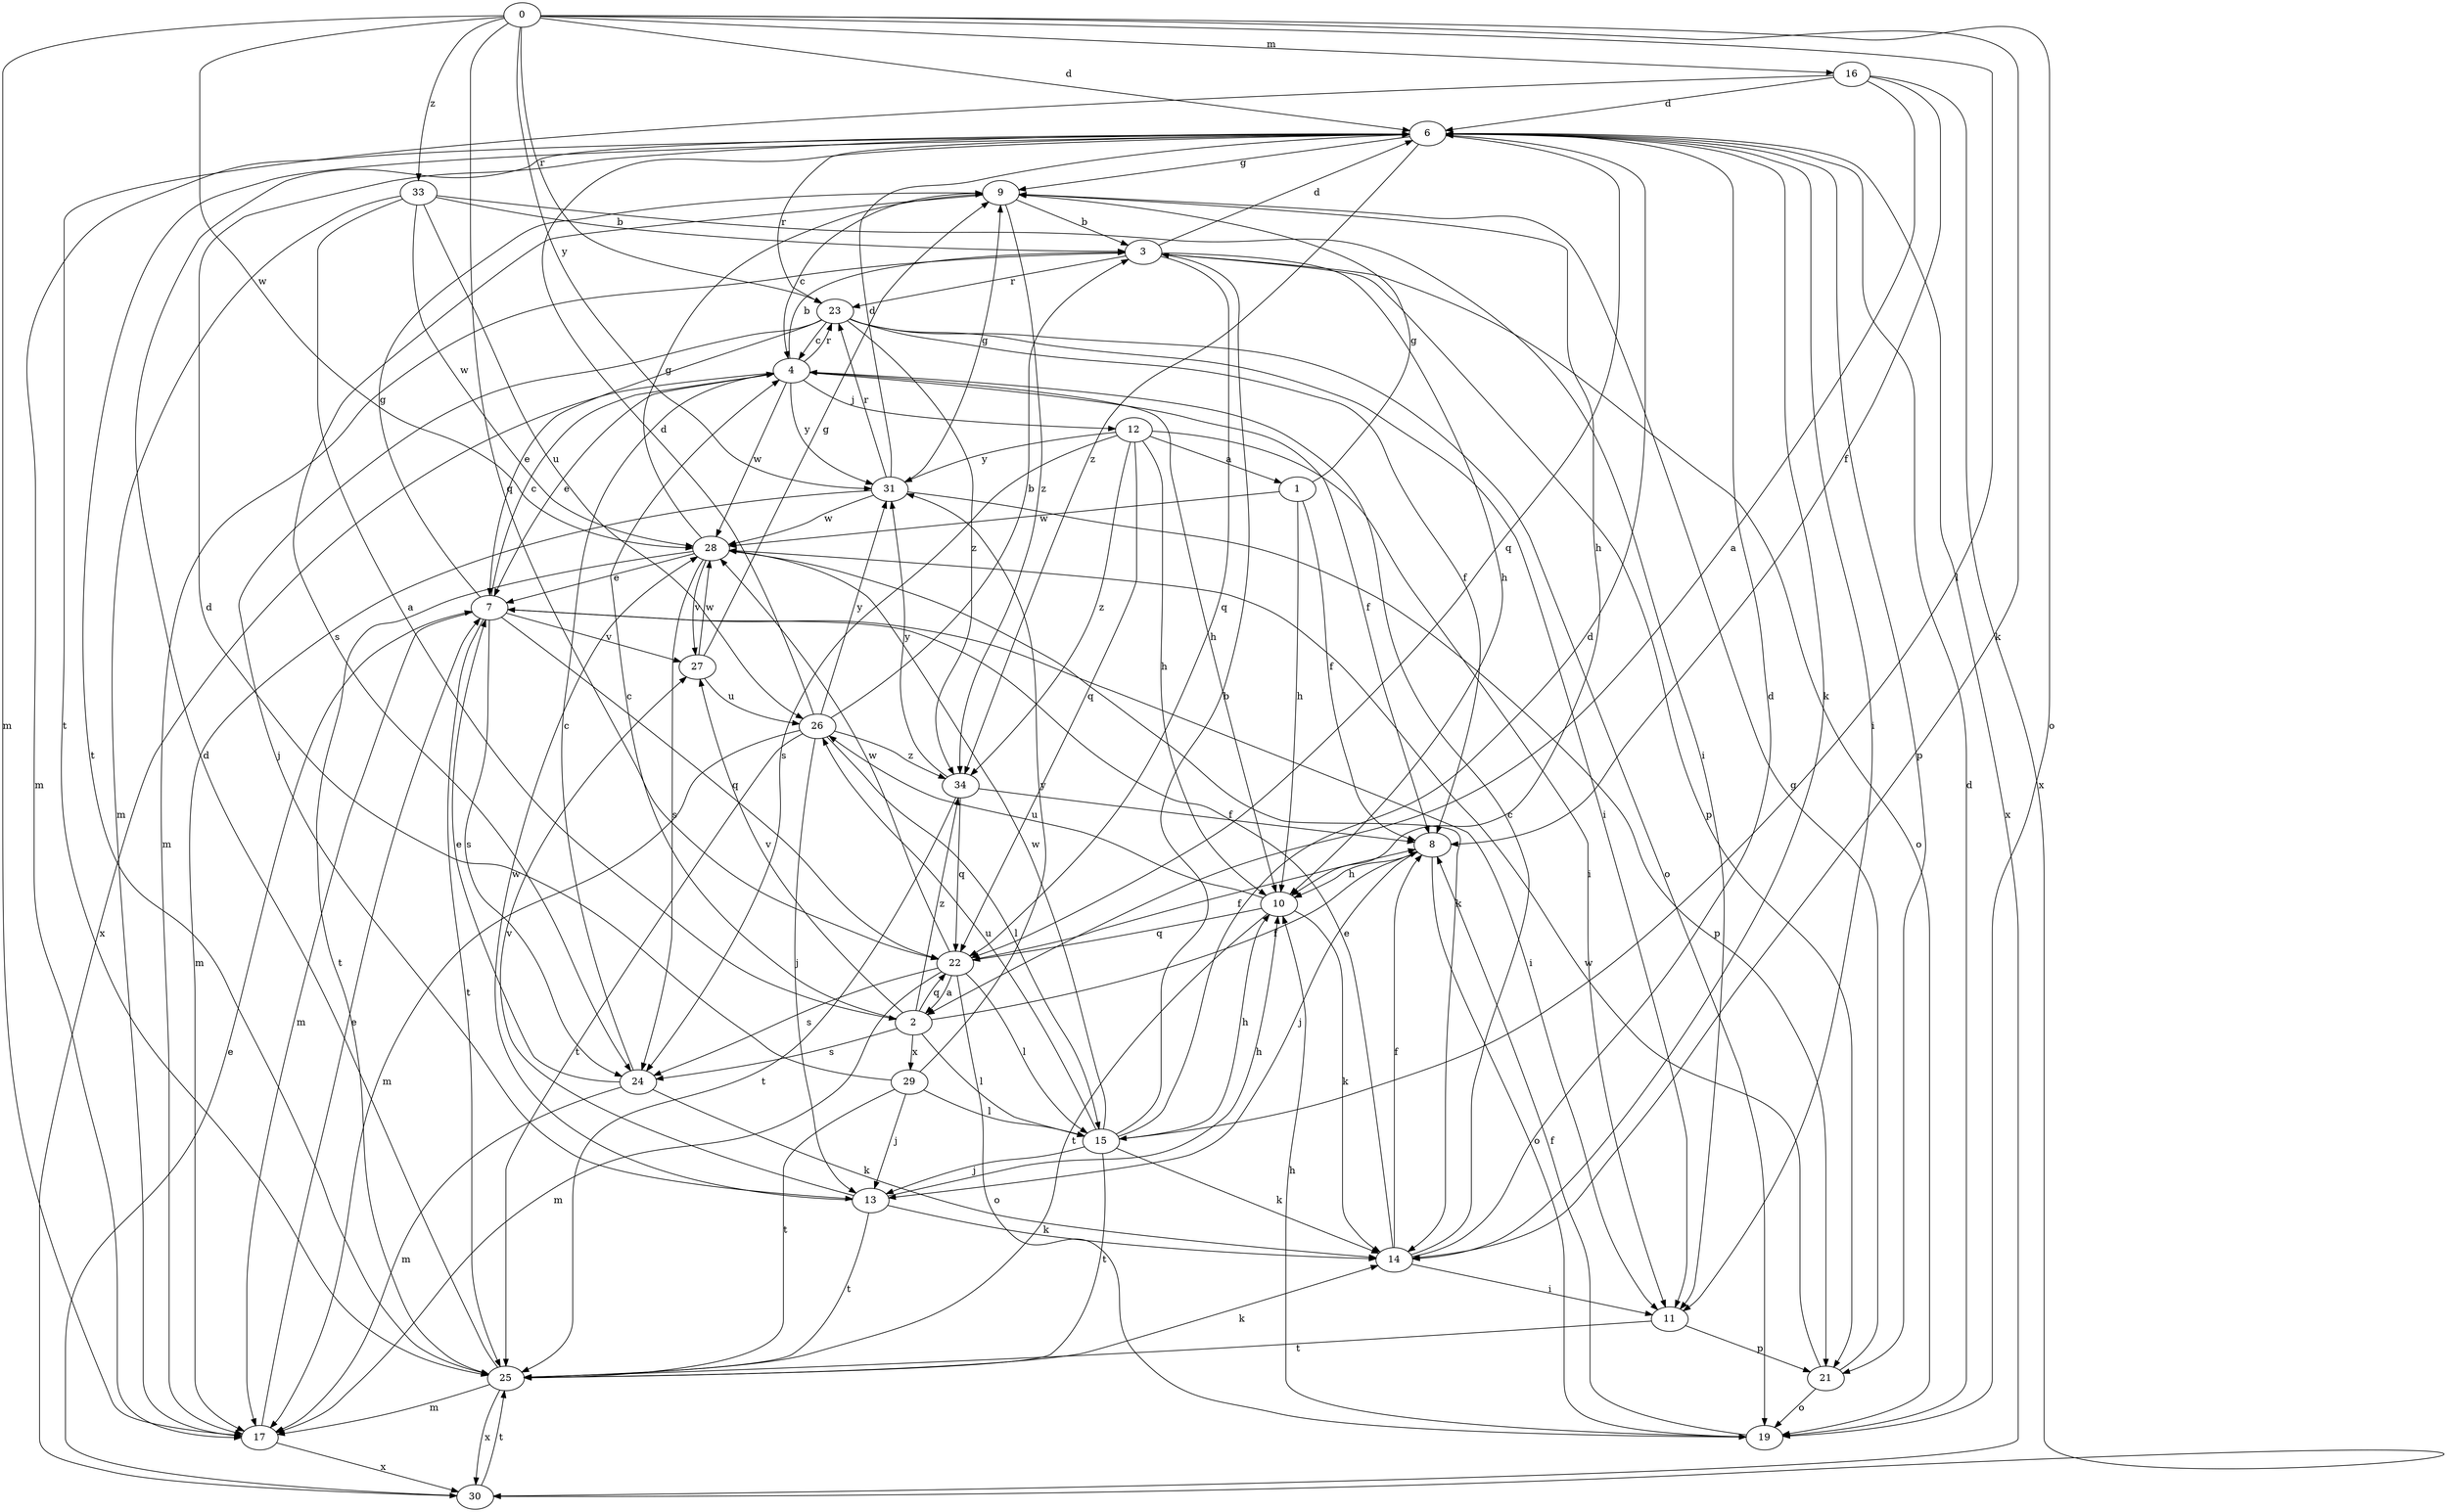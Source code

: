 strict digraph  {
0;
1;
2;
3;
4;
6;
7;
8;
9;
10;
11;
12;
13;
14;
15;
16;
17;
19;
21;
22;
23;
24;
25;
26;
27;
28;
29;
30;
31;
33;
34;
0 -> 6  [label=d];
0 -> 14  [label=k];
0 -> 15  [label=l];
0 -> 16  [label=m];
0 -> 17  [label=m];
0 -> 19  [label=o];
0 -> 22  [label=q];
0 -> 23  [label=r];
0 -> 28  [label=w];
0 -> 31  [label=y];
0 -> 33  [label=z];
1 -> 8  [label=f];
1 -> 9  [label=g];
1 -> 10  [label=h];
1 -> 28  [label=w];
2 -> 4  [label=c];
2 -> 8  [label=f];
2 -> 15  [label=l];
2 -> 22  [label=q];
2 -> 24  [label=s];
2 -> 27  [label=v];
2 -> 29  [label=x];
2 -> 34  [label=z];
3 -> 6  [label=d];
3 -> 10  [label=h];
3 -> 17  [label=m];
3 -> 19  [label=o];
3 -> 21  [label=p];
3 -> 22  [label=q];
3 -> 23  [label=r];
4 -> 3  [label=b];
4 -> 7  [label=e];
4 -> 8  [label=f];
4 -> 10  [label=h];
4 -> 12  [label=j];
4 -> 23  [label=r];
4 -> 28  [label=w];
4 -> 30  [label=x];
4 -> 31  [label=y];
6 -> 9  [label=g];
6 -> 11  [label=i];
6 -> 14  [label=k];
6 -> 17  [label=m];
6 -> 21  [label=p];
6 -> 22  [label=q];
6 -> 23  [label=r];
6 -> 25  [label=t];
6 -> 30  [label=x];
6 -> 34  [label=z];
7 -> 4  [label=c];
7 -> 9  [label=g];
7 -> 11  [label=i];
7 -> 17  [label=m];
7 -> 22  [label=q];
7 -> 24  [label=s];
7 -> 25  [label=t];
7 -> 27  [label=v];
8 -> 10  [label=h];
8 -> 13  [label=j];
8 -> 19  [label=o];
9 -> 3  [label=b];
9 -> 4  [label=c];
9 -> 10  [label=h];
9 -> 24  [label=s];
9 -> 34  [label=z];
10 -> 14  [label=k];
10 -> 22  [label=q];
10 -> 25  [label=t];
10 -> 26  [label=u];
11 -> 21  [label=p];
11 -> 25  [label=t];
12 -> 1  [label=a];
12 -> 10  [label=h];
12 -> 11  [label=i];
12 -> 22  [label=q];
12 -> 24  [label=s];
12 -> 31  [label=y];
12 -> 34  [label=z];
13 -> 10  [label=h];
13 -> 14  [label=k];
13 -> 25  [label=t];
13 -> 27  [label=v];
13 -> 28  [label=w];
14 -> 4  [label=c];
14 -> 6  [label=d];
14 -> 7  [label=e];
14 -> 8  [label=f];
14 -> 11  [label=i];
15 -> 3  [label=b];
15 -> 6  [label=d];
15 -> 10  [label=h];
15 -> 13  [label=j];
15 -> 14  [label=k];
15 -> 25  [label=t];
15 -> 26  [label=u];
15 -> 28  [label=w];
16 -> 2  [label=a];
16 -> 6  [label=d];
16 -> 8  [label=f];
16 -> 25  [label=t];
16 -> 30  [label=x];
17 -> 7  [label=e];
17 -> 30  [label=x];
19 -> 6  [label=d];
19 -> 8  [label=f];
19 -> 10  [label=h];
21 -> 9  [label=g];
21 -> 19  [label=o];
21 -> 28  [label=w];
22 -> 2  [label=a];
22 -> 8  [label=f];
22 -> 15  [label=l];
22 -> 17  [label=m];
22 -> 19  [label=o];
22 -> 24  [label=s];
22 -> 28  [label=w];
23 -> 4  [label=c];
23 -> 7  [label=e];
23 -> 8  [label=f];
23 -> 11  [label=i];
23 -> 13  [label=j];
23 -> 19  [label=o];
23 -> 34  [label=z];
24 -> 4  [label=c];
24 -> 7  [label=e];
24 -> 14  [label=k];
24 -> 17  [label=m];
25 -> 6  [label=d];
25 -> 14  [label=k];
25 -> 17  [label=m];
25 -> 30  [label=x];
26 -> 3  [label=b];
26 -> 6  [label=d];
26 -> 13  [label=j];
26 -> 15  [label=l];
26 -> 17  [label=m];
26 -> 25  [label=t];
26 -> 31  [label=y];
26 -> 34  [label=z];
27 -> 9  [label=g];
27 -> 26  [label=u];
27 -> 28  [label=w];
28 -> 7  [label=e];
28 -> 9  [label=g];
28 -> 14  [label=k];
28 -> 24  [label=s];
28 -> 25  [label=t];
28 -> 27  [label=v];
29 -> 6  [label=d];
29 -> 13  [label=j];
29 -> 15  [label=l];
29 -> 25  [label=t];
29 -> 31  [label=y];
30 -> 7  [label=e];
30 -> 25  [label=t];
31 -> 6  [label=d];
31 -> 9  [label=g];
31 -> 17  [label=m];
31 -> 21  [label=p];
31 -> 23  [label=r];
31 -> 28  [label=w];
33 -> 2  [label=a];
33 -> 3  [label=b];
33 -> 11  [label=i];
33 -> 17  [label=m];
33 -> 26  [label=u];
33 -> 28  [label=w];
34 -> 8  [label=f];
34 -> 22  [label=q];
34 -> 25  [label=t];
34 -> 31  [label=y];
}
